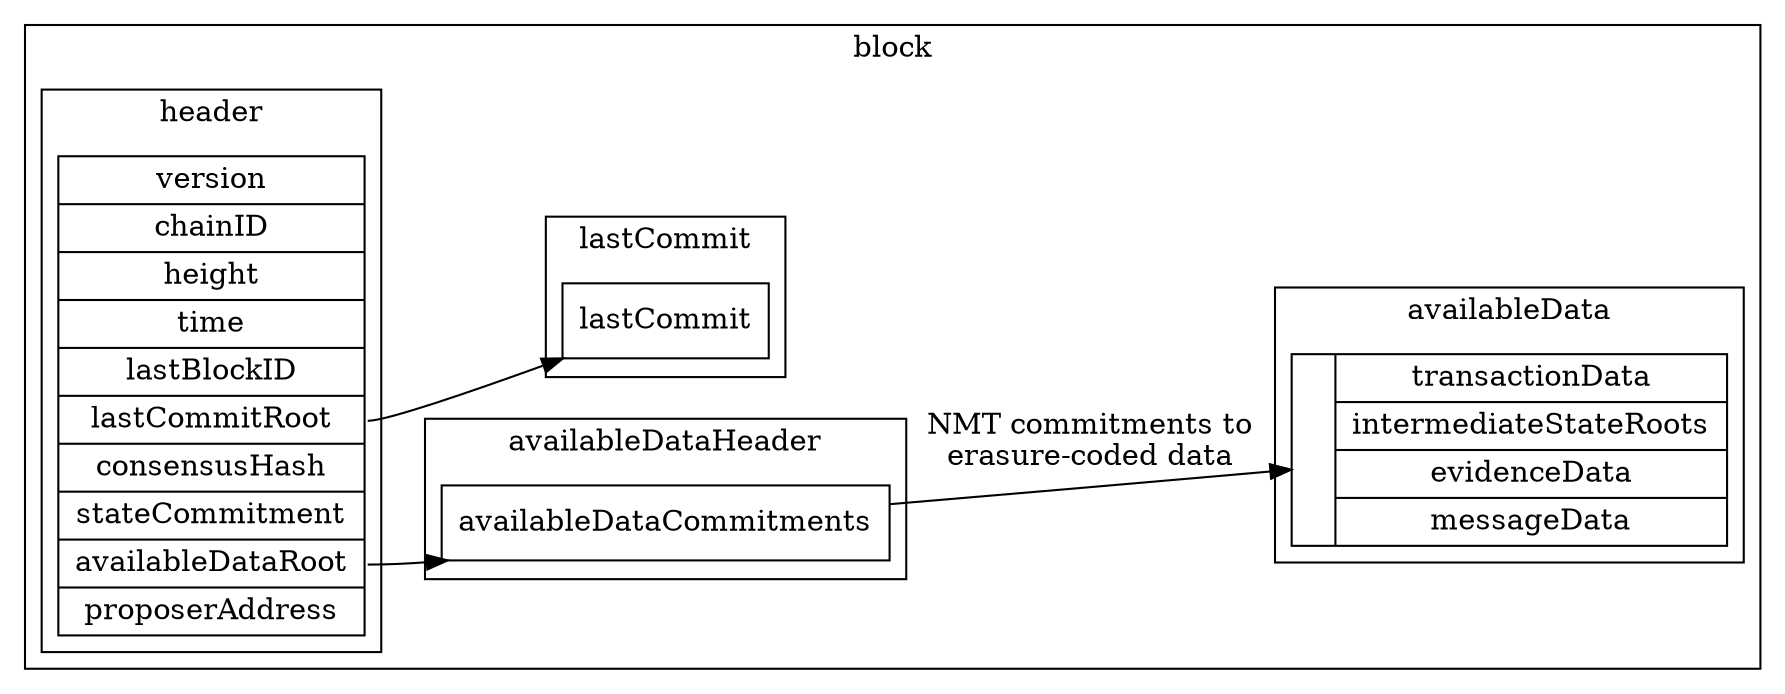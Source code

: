 digraph G {
    rankdir = "LR";
    node [shape = record];

    subgraph cluster_block {
        label = "block";

        subgraph cluster_availableheader {
            label = "availableDataHeader";
            struct4 [label = "{<f0> availableDataCommitments}"];
        }

        subgraph cluster_body {
            label = "availableData";
            struct3 [label = "{ | { transactionData | intermediateStateRoots | evidenceData | messageData } }"];
        }

        subgraph cluster_lastcommit {
            label = "lastCommit";
            struct2 [label = "{lastCommit}"];
        }

        subgraph cluster_header {
            label = "header";
            struct1 [label = "version | chainID | height | time | lastBlockID | <f5> lastCommitRoot | consensusHash | stateCommitment | <f8> availableDataRoot | proposerAddress"];
        }
    }

    struct1:f5 -> struct2;
    struct1:f8 -> struct4;
    struct4:f0 -> struct3 [label = "NMT commitments to\nerasure-coded data"];

    edge [style = invis];
    struct1 -> struct3;
    struct1 -> struct4;
}